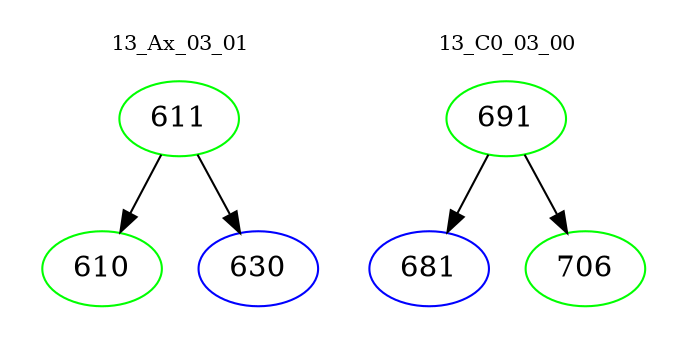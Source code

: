 digraph{
subgraph cluster_0 {
color = white
label = "13_Ax_03_01";
fontsize=10;
T0_611 [label="611", color="green"]
T0_611 -> T0_610 [color="black"]
T0_610 [label="610", color="green"]
T0_611 -> T0_630 [color="black"]
T0_630 [label="630", color="blue"]
}
subgraph cluster_1 {
color = white
label = "13_C0_03_00";
fontsize=10;
T1_691 [label="691", color="green"]
T1_691 -> T1_681 [color="black"]
T1_681 [label="681", color="blue"]
T1_691 -> T1_706 [color="black"]
T1_706 [label="706", color="green"]
}
}

